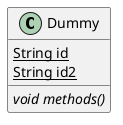 ' {static} and {abstract}
' {classifier} can also be used for {static}
@startuml
	class Dummy {
		{static} String id
		{classifier} String id2
		{abstract} void methods()
	}
@enduml
